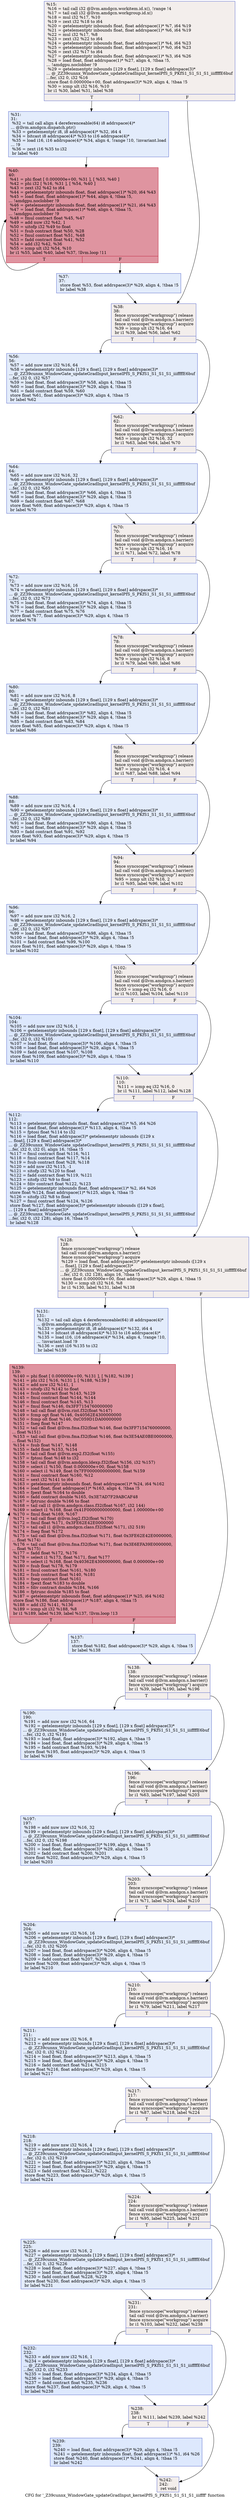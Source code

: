 digraph "CFG for '_Z39cunnx_WindowGate_updateGradInput_kernelPfS_S_PKfS1_S1_S1_S1_iiiffff' function" {
	label="CFG for '_Z39cunnx_WindowGate_updateGradInput_kernelPfS_S_PKfS1_S1_S1_S1_iiiffff' function";

	Node0x4b68a30 [shape=record,color="#3d50c3ff", style=filled, fillcolor="#e3d9d370",label="{%15:\l  %16 = tail call i32 @llvm.amdgcn.workitem.id.x(), !range !4\l  %17 = tail call i32 @llvm.amdgcn.workgroup.id.x()\l  %18 = mul i32 %17, %10\l  %19 = zext i32 %18 to i64\l  %20 = getelementptr inbounds float, float addrspace(1)* %7, i64 %19\l  %21 = getelementptr inbounds float, float addrspace(1)* %6, i64 %19\l  %22 = mul i32 %17, %8\l  %23 = zext i32 %22 to i64\l  %24 = getelementptr inbounds float, float addrspace(1)* %4, i64 %23\l  %25 = getelementptr inbounds float, float addrspace(1)* %0, i64 %23\l  %26 = zext i32 %17 to i64\l  %27 = getelementptr inbounds float, float addrspace(1)* %3, i64 %26\l  %28 = load float, float addrspace(1)* %27, align 4, !tbaa !5,\l... !amdgpu.noclobber !9\l  %29 = getelementptr inbounds [129 x float], [129 x float] addrspace(3)*\l... @_ZZ39cunnx_WindowGate_updateGradInput_kernelPfS_S_PKfS1_S1_S1_S1_iiiffffE6buf\l...fer, i32 0, i32 %16\l  store float 0.000000e+00, float addrspace(3)* %29, align 4, !tbaa !5\l  %30 = icmp ult i32 %16, %10\l  br i1 %30, label %31, label %38\l|{<s0>T|<s1>F}}"];
	Node0x4b68a30:s0 -> Node0x4b6c3b0;
	Node0x4b68a30:s1 -> Node0x4b6c440;
	Node0x4b6c3b0 [shape=record,color="#3d50c3ff", style=filled, fillcolor="#bfd3f670",label="{%31:\l31:                                               \l  %32 = tail call align 4 dereferenceable(64) i8 addrspace(4)*\l... @llvm.amdgcn.dispatch.ptr()\l  %33 = getelementptr i8, i8 addrspace(4)* %32, i64 4\l  %34 = bitcast i8 addrspace(4)* %33 to i16 addrspace(4)*\l  %35 = load i16, i16 addrspace(4)* %34, align 4, !range !10, !invariant.load\l... !9\l  %36 = zext i16 %35 to i32\l  br label %40\l}"];
	Node0x4b6c3b0 -> Node0x4b6d240;
	Node0x4b6d340 [shape=record,color="#3d50c3ff", style=filled, fillcolor="#bfd3f670",label="{%37:\l37:                                               \l  store float %53, float addrspace(3)* %29, align 4, !tbaa !5\l  br label %38\l}"];
	Node0x4b6d340 -> Node0x4b6c440;
	Node0x4b6c440 [shape=record,color="#3d50c3ff", style=filled, fillcolor="#e3d9d370",label="{%38:\l38:                                               \l  fence syncscope(\"workgroup\") release\l  tail call void @llvm.amdgcn.s.barrier()\l  fence syncscope(\"workgroup\") acquire\l  %39 = icmp ult i32 %16, 64\l  br i1 %39, label %56, label %62\l|{<s0>T|<s1>F}}"];
	Node0x4b6c440:s0 -> Node0x4b6d860;
	Node0x4b6c440:s1 -> Node0x4b6d8f0;
	Node0x4b6d240 [shape=record,color="#b70d28ff", style=filled, fillcolor="#b70d2870",label="{%40:\l40:                                               \l  %41 = phi float [ 0.000000e+00, %31 ], [ %53, %40 ]\l  %42 = phi i32 [ %16, %31 ], [ %54, %40 ]\l  %43 = zext i32 %42 to i64\l  %44 = getelementptr inbounds float, float addrspace(1)* %20, i64 %43\l  %45 = load float, float addrspace(1)* %44, align 4, !tbaa !5,\l... !amdgpu.noclobber !9\l  %46 = getelementptr inbounds float, float addrspace(1)* %21, i64 %43\l  %47 = load float, float addrspace(1)* %46, align 4, !tbaa !5,\l... !amdgpu.noclobber !9\l  %48 = fmul contract float %45, %47\l  %49 = add nuw i32 %42, 1\l  %50 = uitofp i32 %49 to float\l  %51 = fsub contract float %50, %28\l  %52 = fmul contract float %51, %48\l  %53 = fadd contract float %41, %52\l  %54 = add i32 %42, %36\l  %55 = icmp ult i32 %54, %10\l  br i1 %55, label %40, label %37, !llvm.loop !11\l|{<s0>T|<s1>F}}"];
	Node0x4b6d240:s0 -> Node0x4b6d240;
	Node0x4b6d240:s1 -> Node0x4b6d340;
	Node0x4b6d860 [shape=record,color="#3d50c3ff", style=filled, fillcolor="#bfd3f670",label="{%56:\l56:                                               \l  %57 = add nuw nsw i32 %16, 64\l  %58 = getelementptr inbounds [129 x float], [129 x float] addrspace(3)*\l... @_ZZ39cunnx_WindowGate_updateGradInput_kernelPfS_S_PKfS1_S1_S1_S1_iiiffffE6buf\l...fer, i32 0, i32 %57\l  %59 = load float, float addrspace(3)* %58, align 4, !tbaa !5\l  %60 = load float, float addrspace(3)* %29, align 4, !tbaa !5\l  %61 = fadd contract float %59, %60\l  store float %61, float addrspace(3)* %29, align 4, !tbaa !5\l  br label %62\l}"];
	Node0x4b6d860 -> Node0x4b6d8f0;
	Node0x4b6d8f0 [shape=record,color="#3d50c3ff", style=filled, fillcolor="#e3d9d370",label="{%62:\l62:                                               \l  fence syncscope(\"workgroup\") release\l  tail call void @llvm.amdgcn.s.barrier()\l  fence syncscope(\"workgroup\") acquire\l  %63 = icmp ult i32 %16, 32\l  br i1 %63, label %64, label %70\l|{<s0>T|<s1>F}}"];
	Node0x4b6d8f0:s0 -> Node0x4b6eb50;
	Node0x4b6d8f0:s1 -> Node0x4b6eba0;
	Node0x4b6eb50 [shape=record,color="#3d50c3ff", style=filled, fillcolor="#bfd3f670",label="{%64:\l64:                                               \l  %65 = add nuw nsw i32 %16, 32\l  %66 = getelementptr inbounds [129 x float], [129 x float] addrspace(3)*\l... @_ZZ39cunnx_WindowGate_updateGradInput_kernelPfS_S_PKfS1_S1_S1_S1_iiiffffE6buf\l...fer, i32 0, i32 %65\l  %67 = load float, float addrspace(3)* %66, align 4, !tbaa !5\l  %68 = load float, float addrspace(3)* %29, align 4, !tbaa !5\l  %69 = fadd contract float %67, %68\l  store float %69, float addrspace(3)* %29, align 4, !tbaa !5\l  br label %70\l}"];
	Node0x4b6eb50 -> Node0x4b6eba0;
	Node0x4b6eba0 [shape=record,color="#3d50c3ff", style=filled, fillcolor="#e3d9d370",label="{%70:\l70:                                               \l  fence syncscope(\"workgroup\") release\l  tail call void @llvm.amdgcn.s.barrier()\l  fence syncscope(\"workgroup\") acquire\l  %71 = icmp ult i32 %16, 16\l  br i1 %71, label %72, label %78\l|{<s0>T|<s1>F}}"];
	Node0x4b6eba0:s0 -> Node0x4b6f4a0;
	Node0x4b6eba0:s1 -> Node0x4b6f4f0;
	Node0x4b6f4a0 [shape=record,color="#3d50c3ff", style=filled, fillcolor="#bfd3f670",label="{%72:\l72:                                               \l  %73 = add nuw nsw i32 %16, 16\l  %74 = getelementptr inbounds [129 x float], [129 x float] addrspace(3)*\l... @_ZZ39cunnx_WindowGate_updateGradInput_kernelPfS_S_PKfS1_S1_S1_S1_iiiffffE6buf\l...fer, i32 0, i32 %73\l  %75 = load float, float addrspace(3)* %74, align 4, !tbaa !5\l  %76 = load float, float addrspace(3)* %29, align 4, !tbaa !5\l  %77 = fadd contract float %75, %76\l  store float %77, float addrspace(3)* %29, align 4, !tbaa !5\l  br label %78\l}"];
	Node0x4b6f4a0 -> Node0x4b6f4f0;
	Node0x4b6f4f0 [shape=record,color="#3d50c3ff", style=filled, fillcolor="#e3d9d370",label="{%78:\l78:                                               \l  fence syncscope(\"workgroup\") release\l  tail call void @llvm.amdgcn.s.barrier()\l  fence syncscope(\"workgroup\") acquire\l  %79 = icmp ult i32 %16, 8\l  br i1 %79, label %80, label %86\l|{<s0>T|<s1>F}}"];
	Node0x4b6f4f0:s0 -> Node0x4b6fbb0;
	Node0x4b6f4f0:s1 -> Node0x4b6fc00;
	Node0x4b6fbb0 [shape=record,color="#3d50c3ff", style=filled, fillcolor="#bfd3f670",label="{%80:\l80:                                               \l  %81 = add nuw nsw i32 %16, 8\l  %82 = getelementptr inbounds [129 x float], [129 x float] addrspace(3)*\l... @_ZZ39cunnx_WindowGate_updateGradInput_kernelPfS_S_PKfS1_S1_S1_S1_iiiffffE6buf\l...fer, i32 0, i32 %81\l  %83 = load float, float addrspace(3)* %82, align 4, !tbaa !5\l  %84 = load float, float addrspace(3)* %29, align 4, !tbaa !5\l  %85 = fadd contract float %83, %84\l  store float %85, float addrspace(3)* %29, align 4, !tbaa !5\l  br label %86\l}"];
	Node0x4b6fbb0 -> Node0x4b6fc00;
	Node0x4b6fc00 [shape=record,color="#3d50c3ff", style=filled, fillcolor="#e3d9d370",label="{%86:\l86:                                               \l  fence syncscope(\"workgroup\") release\l  tail call void @llvm.amdgcn.s.barrier()\l  fence syncscope(\"workgroup\") acquire\l  %87 = icmp ult i32 %16, 4\l  br i1 %87, label %88, label %94\l|{<s0>T|<s1>F}}"];
	Node0x4b6fc00:s0 -> Node0x4b702f0;
	Node0x4b6fc00:s1 -> Node0x4b70340;
	Node0x4b702f0 [shape=record,color="#3d50c3ff", style=filled, fillcolor="#bfd3f670",label="{%88:\l88:                                               \l  %89 = add nuw nsw i32 %16, 4\l  %90 = getelementptr inbounds [129 x float], [129 x float] addrspace(3)*\l... @_ZZ39cunnx_WindowGate_updateGradInput_kernelPfS_S_PKfS1_S1_S1_S1_iiiffffE6buf\l...fer, i32 0, i32 %89\l  %91 = load float, float addrspace(3)* %90, align 4, !tbaa !5\l  %92 = load float, float addrspace(3)* %29, align 4, !tbaa !5\l  %93 = fadd contract float %91, %92\l  store float %93, float addrspace(3)* %29, align 4, !tbaa !5\l  br label %94\l}"];
	Node0x4b702f0 -> Node0x4b70340;
	Node0x4b70340 [shape=record,color="#3d50c3ff", style=filled, fillcolor="#e3d9d370",label="{%94:\l94:                                               \l  fence syncscope(\"workgroup\") release\l  tail call void @llvm.amdgcn.s.barrier()\l  fence syncscope(\"workgroup\") acquire\l  %95 = icmp ult i32 %16, 2\l  br i1 %95, label %96, label %102\l|{<s0>T|<s1>F}}"];
	Node0x4b70340:s0 -> Node0x4b70a30;
	Node0x4b70340:s1 -> Node0x4b70a80;
	Node0x4b70a30 [shape=record,color="#3d50c3ff", style=filled, fillcolor="#bfd3f670",label="{%96:\l96:                                               \l  %97 = add nuw nsw i32 %16, 2\l  %98 = getelementptr inbounds [129 x float], [129 x float] addrspace(3)*\l... @_ZZ39cunnx_WindowGate_updateGradInput_kernelPfS_S_PKfS1_S1_S1_S1_iiiffffE6buf\l...fer, i32 0, i32 %97\l  %99 = load float, float addrspace(3)* %98, align 4, !tbaa !5\l  %100 = load float, float addrspace(3)* %29, align 4, !tbaa !5\l  %101 = fadd contract float %99, %100\l  store float %101, float addrspace(3)* %29, align 4, !tbaa !5\l  br label %102\l}"];
	Node0x4b70a30 -> Node0x4b70a80;
	Node0x4b70a80 [shape=record,color="#3d50c3ff", style=filled, fillcolor="#e3d9d370",label="{%102:\l102:                                              \l  fence syncscope(\"workgroup\") release\l  tail call void @llvm.amdgcn.s.barrier()\l  fence syncscope(\"workgroup\") acquire\l  %103 = icmp eq i32 %16, 0\l  br i1 %103, label %104, label %110\l|{<s0>T|<s1>F}}"];
	Node0x4b70a80:s0 -> Node0x4b71170;
	Node0x4b70a80:s1 -> Node0x4b711c0;
	Node0x4b71170 [shape=record,color="#3d50c3ff", style=filled, fillcolor="#b2ccfb70",label="{%104:\l104:                                              \l  %105 = add nuw nsw i32 %16, 1\l  %106 = getelementptr inbounds [129 x float], [129 x float] addrspace(3)*\l... @_ZZ39cunnx_WindowGate_updateGradInput_kernelPfS_S_PKfS1_S1_S1_S1_iiiffffE6buf\l...fer, i32 0, i32 %105\l  %107 = load float, float addrspace(3)* %106, align 4, !tbaa !5\l  %108 = load float, float addrspace(3)* %29, align 4, !tbaa !5\l  %109 = fadd contract float %107, %108\l  store float %109, float addrspace(3)* %29, align 4, !tbaa !5\l  br label %110\l}"];
	Node0x4b71170 -> Node0x4b711c0;
	Node0x4b711c0 [shape=record,color="#3d50c3ff", style=filled, fillcolor="#e3d9d370",label="{%110:\l110:                                              \l  %111 = icmp eq i32 %16, 0\l  br i1 %111, label %112, label %128\l|{<s0>T|<s1>F}}"];
	Node0x4b711c0:s0 -> Node0x4b71790;
	Node0x4b711c0:s1 -> Node0x4b717e0;
	Node0x4b71790 [shape=record,color="#3d50c3ff", style=filled, fillcolor="#b2ccfb70",label="{%112:\l112:                                              \l  %113 = getelementptr inbounds float, float addrspace(1)* %5, i64 %26\l  %114 = load float, float addrspace(1)* %113, align 4, !tbaa !5\l  %115 = fptosi float %114 to i32\l  %116 = load float, float addrspace(3)* getelementptr inbounds ([129 x\l... float], [129 x float] addrspace(3)*\l... @_ZZ39cunnx_WindowGate_updateGradInput_kernelPfS_S_PKfS1_S1_S1_S1_iiiffffE6buf\l...fer, i32 0, i32 0), align 16, !tbaa !5\l  %117 = fmul contract float %116, %11\l  %118 = fmul contract float %117, %14\l  %119 = fsub contract float %28, %118\l  %120 = add nsw i32 %115, -1\l  %121 = sitofp i32 %120 to float\l  %122 = fadd contract float %119, %121\l  %123 = sitofp i32 %9 to float\l  %124 = fdiv contract float %122, %123\l  %125 = getelementptr inbounds float, float addrspace(1)* %2, i64 %26\l  store float %124, float addrspace(1)* %125, align 4, !tbaa !5\l  %126 = sitofp i32 %8 to float\l  %127 = fmul contract float %124, %126\l  store float %127, float addrspace(3)* getelementptr inbounds ([129 x float],\l... [129 x float] addrspace(3)*\l... @_ZZ39cunnx_WindowGate_updateGradInput_kernelPfS_S_PKfS1_S1_S1_S1_iiiffffE6buf\l...fer, i32 0, i32 128), align 16, !tbaa !5\l  br label %128\l}"];
	Node0x4b71790 -> Node0x4b717e0;
	Node0x4b717e0 [shape=record,color="#3d50c3ff", style=filled, fillcolor="#e3d9d370",label="{%128:\l128:                                              \l  fence syncscope(\"workgroup\") release\l  tail call void @llvm.amdgcn.s.barrier()\l  fence syncscope(\"workgroup\") acquire\l  %129 = load float, float addrspace(3)* getelementptr inbounds ([129 x\l... float], [129 x float] addrspace(3)*\l... @_ZZ39cunnx_WindowGate_updateGradInput_kernelPfS_S_PKfS1_S1_S1_S1_iiiffffE6buf\l...fer, i32 0, i32 128), align 16, !tbaa !5\l  store float 0.000000e+00, float addrspace(3)* %29, align 4, !tbaa !5\l  %130 = icmp slt i32 %16, %8\l  br i1 %130, label %131, label %138\l|{<s0>T|<s1>F}}"];
	Node0x4b717e0:s0 -> Node0x4b6efd0;
	Node0x4b717e0:s1 -> Node0x4b6f020;
	Node0x4b6efd0 [shape=record,color="#3d50c3ff", style=filled, fillcolor="#bfd3f670",label="{%131:\l131:                                              \l  %132 = tail call align 4 dereferenceable(64) i8 addrspace(4)*\l... @llvm.amdgcn.dispatch.ptr()\l  %133 = getelementptr i8, i8 addrspace(4)* %132, i64 4\l  %134 = bitcast i8 addrspace(4)* %133 to i16 addrspace(4)*\l  %135 = load i16, i16 addrspace(4)* %134, align 4, !range !10,\l... !invariant.load !9\l  %136 = zext i16 %135 to i32\l  br label %139\l}"];
	Node0x4b6efd0 -> Node0x4b736e0;
	Node0x4b737a0 [shape=record,color="#3d50c3ff", style=filled, fillcolor="#bfd3f670",label="{%137:\l137:                                              \l  store float %182, float addrspace(3)* %29, align 4, !tbaa !5\l  br label %138\l}"];
	Node0x4b737a0 -> Node0x4b6f020;
	Node0x4b6f020 [shape=record,color="#3d50c3ff", style=filled, fillcolor="#e3d9d370",label="{%138:\l138:                                              \l  fence syncscope(\"workgroup\") release\l  tail call void @llvm.amdgcn.s.barrier()\l  fence syncscope(\"workgroup\") acquire\l  br i1 %39, label %190, label %196\l|{<s0>T|<s1>F}}"];
	Node0x4b6f020:s0 -> Node0x4b73a60;
	Node0x4b6f020:s1 -> Node0x4b73ab0;
	Node0x4b736e0 [shape=record,color="#b70d28ff", style=filled, fillcolor="#b70d2870",label="{%139:\l139:                                              \l  %140 = phi float [ 0.000000e+00, %131 ], [ %182, %139 ]\l  %141 = phi i32 [ %16, %131 ], [ %188, %139 ]\l  %142 = add nsw i32 %141, 1\l  %143 = sitofp i32 %142 to float\l  %144 = fsub contract float %143, %129\l  %145 = fmul contract float %144, %144\l  %146 = fmul contract float %145, %13\l  %147 = fmul float %146, 0x3FF7154760000000\l  %148 = tail call float @llvm.rint.f32(float %147)\l  %149 = fcmp ogt float %146, 0x40562E4300000000\l  %150 = fcmp olt float %146, 0xC059D1DA00000000\l  %151 = fneg float %147\l  %152 = tail call float @llvm.fma.f32(float %146, float 0x3FF7154760000000,\l... float %151)\l  %153 = tail call float @llvm.fma.f32(float %146, float 0x3E54AE0BE0000000,\l... float %152)\l  %154 = fsub float %147, %148\l  %155 = fadd float %153, %154\l  %156 = tail call float @llvm.exp2.f32(float %155)\l  %157 = fptosi float %148 to i32\l  %158 = tail call float @llvm.amdgcn.ldexp.f32(float %156, i32 %157)\l  %159 = select i1 %150, float 0.000000e+00, float %158\l  %160 = select i1 %149, float 0x7FF0000000000000, float %159\l  %161 = fmul contract float %160, %12\l  %162 = sext i32 %141 to i64\l  %163 = getelementptr inbounds float, float addrspace(1)* %24, i64 %162\l  %164 = load float, float addrspace(1)* %163, align 4, !tbaa !5\l  %165 = fpext float %164 to double\l  %166 = fadd contract double %165, 0x3E7AD7F29ABCAF48\l  %167 = fptrunc double %166 to float\l  %168 = tail call i1 @llvm.amdgcn.class.f32(float %167, i32 144)\l  %169 = select i1 %168, float 0x41F0000000000000, float 1.000000e+00\l  %170 = fmul float %169, %167\l  %171 = tail call float @llvm.log2.f32(float %170)\l  %172 = fmul float %171, 0x3FE62E42E0000000\l  %173 = tail call i1 @llvm.amdgcn.class.f32(float %171, i32 519)\l  %174 = fneg float %172\l  %175 = tail call float @llvm.fma.f32(float %171, float 0x3FE62E42E0000000,\l... float %174)\l  %176 = tail call float @llvm.fma.f32(float %171, float 0x3E6EFA39E0000000,\l... float %175)\l  %177 = fadd float %172, %176\l  %178 = select i1 %173, float %171, float %177\l  %179 = select i1 %168, float 0x40362E4300000000, float 0.000000e+00\l  %180 = fsub float %178, %179\l  %181 = fmul contract float %161, %180\l  %182 = fsub contract float %140, %181\l  %183 = fneg contract float %161\l  %184 = fpext float %183 to double\l  %185 = fdiv contract double %184, %166\l  %186 = fptrunc double %185 to float\l  %187 = getelementptr inbounds float, float addrspace(1)* %25, i64 %162\l  store float %186, float addrspace(1)* %187, align 4, !tbaa !5\l  %188 = add i32 %141, %136\l  %189 = icmp slt i32 %188, %8\l  br i1 %189, label %139, label %137, !llvm.loop !13\l|{<s0>T|<s1>F}}"];
	Node0x4b736e0:s0 -> Node0x4b736e0;
	Node0x4b736e0:s1 -> Node0x4b737a0;
	Node0x4b73a60 [shape=record,color="#3d50c3ff", style=filled, fillcolor="#bfd3f670",label="{%190:\l190:                                              \l  %191 = add nuw nsw i32 %16, 64\l  %192 = getelementptr inbounds [129 x float], [129 x float] addrspace(3)*\l... @_ZZ39cunnx_WindowGate_updateGradInput_kernelPfS_S_PKfS1_S1_S1_S1_iiiffffE6buf\l...fer, i32 0, i32 %191\l  %193 = load float, float addrspace(3)* %192, align 4, !tbaa !5\l  %194 = load float, float addrspace(3)* %29, align 4, !tbaa !5\l  %195 = fadd contract float %193, %194\l  store float %195, float addrspace(3)* %29, align 4, !tbaa !5\l  br label %196\l}"];
	Node0x4b73a60 -> Node0x4b73ab0;
	Node0x4b73ab0 [shape=record,color="#3d50c3ff", style=filled, fillcolor="#e3d9d370",label="{%196:\l196:                                              \l  fence syncscope(\"workgroup\") release\l  tail call void @llvm.amdgcn.s.barrier()\l  fence syncscope(\"workgroup\") acquire\l  br i1 %63, label %197, label %203\l|{<s0>T|<s1>F}}"];
	Node0x4b73ab0:s0 -> Node0x4b76ef0;
	Node0x4b73ab0:s1 -> Node0x4b76f40;
	Node0x4b76ef0 [shape=record,color="#3d50c3ff", style=filled, fillcolor="#bfd3f670",label="{%197:\l197:                                              \l  %198 = add nuw nsw i32 %16, 32\l  %199 = getelementptr inbounds [129 x float], [129 x float] addrspace(3)*\l... @_ZZ39cunnx_WindowGate_updateGradInput_kernelPfS_S_PKfS1_S1_S1_S1_iiiffffE6buf\l...fer, i32 0, i32 %198\l  %200 = load float, float addrspace(3)* %199, align 4, !tbaa !5\l  %201 = load float, float addrspace(3)* %29, align 4, !tbaa !5\l  %202 = fadd contract float %200, %201\l  store float %202, float addrspace(3)* %29, align 4, !tbaa !5\l  br label %203\l}"];
	Node0x4b76ef0 -> Node0x4b76f40;
	Node0x4b76f40 [shape=record,color="#3d50c3ff", style=filled, fillcolor="#e3d9d370",label="{%203:\l203:                                              \l  fence syncscope(\"workgroup\") release\l  tail call void @llvm.amdgcn.s.barrier()\l  fence syncscope(\"workgroup\") acquire\l  br i1 %71, label %204, label %210\l|{<s0>T|<s1>F}}"];
	Node0x4b76f40:s0 -> Node0x4b77570;
	Node0x4b76f40:s1 -> Node0x4b775c0;
	Node0x4b77570 [shape=record,color="#3d50c3ff", style=filled, fillcolor="#bfd3f670",label="{%204:\l204:                                              \l  %205 = add nuw nsw i32 %16, 16\l  %206 = getelementptr inbounds [129 x float], [129 x float] addrspace(3)*\l... @_ZZ39cunnx_WindowGate_updateGradInput_kernelPfS_S_PKfS1_S1_S1_S1_iiiffffE6buf\l...fer, i32 0, i32 %205\l  %207 = load float, float addrspace(3)* %206, align 4, !tbaa !5\l  %208 = load float, float addrspace(3)* %29, align 4, !tbaa !5\l  %209 = fadd contract float %207, %208\l  store float %209, float addrspace(3)* %29, align 4, !tbaa !5\l  br label %210\l}"];
	Node0x4b77570 -> Node0x4b775c0;
	Node0x4b775c0 [shape=record,color="#3d50c3ff", style=filled, fillcolor="#e3d9d370",label="{%210:\l210:                                              \l  fence syncscope(\"workgroup\") release\l  tail call void @llvm.amdgcn.s.barrier()\l  fence syncscope(\"workgroup\") acquire\l  br i1 %79, label %211, label %217\l|{<s0>T|<s1>F}}"];
	Node0x4b775c0:s0 -> Node0x4b69870;
	Node0x4b775c0:s1 -> Node0x4b698c0;
	Node0x4b69870 [shape=record,color="#3d50c3ff", style=filled, fillcolor="#bfd3f670",label="{%211:\l211:                                              \l  %212 = add nuw nsw i32 %16, 8\l  %213 = getelementptr inbounds [129 x float], [129 x float] addrspace(3)*\l... @_ZZ39cunnx_WindowGate_updateGradInput_kernelPfS_S_PKfS1_S1_S1_S1_iiiffffE6buf\l...fer, i32 0, i32 %212\l  %214 = load float, float addrspace(3)* %213, align 4, !tbaa !5\l  %215 = load float, float addrspace(3)* %29, align 4, !tbaa !5\l  %216 = fadd contract float %214, %215\l  store float %216, float addrspace(3)* %29, align 4, !tbaa !5\l  br label %217\l}"];
	Node0x4b69870 -> Node0x4b698c0;
	Node0x4b698c0 [shape=record,color="#3d50c3ff", style=filled, fillcolor="#e3d9d370",label="{%217:\l217:                                              \l  fence syncscope(\"workgroup\") release\l  tail call void @llvm.amdgcn.s.barrier()\l  fence syncscope(\"workgroup\") acquire\l  br i1 %87, label %218, label %224\l|{<s0>T|<s1>F}}"];
	Node0x4b698c0:s0 -> Node0x4b69f00;
	Node0x4b698c0:s1 -> Node0x4b69f50;
	Node0x4b69f00 [shape=record,color="#3d50c3ff", style=filled, fillcolor="#bfd3f670",label="{%218:\l218:                                              \l  %219 = add nuw nsw i32 %16, 4\l  %220 = getelementptr inbounds [129 x float], [129 x float] addrspace(3)*\l... @_ZZ39cunnx_WindowGate_updateGradInput_kernelPfS_S_PKfS1_S1_S1_S1_iiiffffE6buf\l...fer, i32 0, i32 %219\l  %221 = load float, float addrspace(3)* %220, align 4, !tbaa !5\l  %222 = load float, float addrspace(3)* %29, align 4, !tbaa !5\l  %223 = fadd contract float %221, %222\l  store float %223, float addrspace(3)* %29, align 4, !tbaa !5\l  br label %224\l}"];
	Node0x4b69f00 -> Node0x4b69f50;
	Node0x4b69f50 [shape=record,color="#3d50c3ff", style=filled, fillcolor="#e3d9d370",label="{%224:\l224:                                              \l  fence syncscope(\"workgroup\") release\l  tail call void @llvm.amdgcn.s.barrier()\l  fence syncscope(\"workgroup\") acquire\l  br i1 %95, label %225, label %231\l|{<s0>T|<s1>F}}"];
	Node0x4b69f50:s0 -> Node0x4b69fa0;
	Node0x4b69f50:s1 -> Node0x4b79990;
	Node0x4b69fa0 [shape=record,color="#3d50c3ff", style=filled, fillcolor="#bfd3f670",label="{%225:\l225:                                              \l  %226 = add nuw nsw i32 %16, 2\l  %227 = getelementptr inbounds [129 x float], [129 x float] addrspace(3)*\l... @_ZZ39cunnx_WindowGate_updateGradInput_kernelPfS_S_PKfS1_S1_S1_S1_iiiffffE6buf\l...fer, i32 0, i32 %226\l  %228 = load float, float addrspace(3)* %227, align 4, !tbaa !5\l  %229 = load float, float addrspace(3)* %29, align 4, !tbaa !5\l  %230 = fadd contract float %228, %229\l  store float %230, float addrspace(3)* %29, align 4, !tbaa !5\l  br label %231\l}"];
	Node0x4b69fa0 -> Node0x4b79990;
	Node0x4b79990 [shape=record,color="#3d50c3ff", style=filled, fillcolor="#e3d9d370",label="{%231:\l231:                                              \l  fence syncscope(\"workgroup\") release\l  tail call void @llvm.amdgcn.s.barrier()\l  fence syncscope(\"workgroup\") acquire\l  br i1 %103, label %232, label %238\l|{<s0>T|<s1>F}}"];
	Node0x4b79990:s0 -> Node0x4b79fc0;
	Node0x4b79990:s1 -> Node0x4b7a010;
	Node0x4b79fc0 [shape=record,color="#3d50c3ff", style=filled, fillcolor="#b2ccfb70",label="{%232:\l232:                                              \l  %233 = add nuw nsw i32 %16, 1\l  %234 = getelementptr inbounds [129 x float], [129 x float] addrspace(3)*\l... @_ZZ39cunnx_WindowGate_updateGradInput_kernelPfS_S_PKfS1_S1_S1_S1_iiiffffE6buf\l...fer, i32 0, i32 %233\l  %235 = load float, float addrspace(3)* %234, align 4, !tbaa !5\l  %236 = load float, float addrspace(3)* %29, align 4, !tbaa !5\l  %237 = fadd contract float %235, %236\l  store float %237, float addrspace(3)* %29, align 4, !tbaa !5\l  br label %238\l}"];
	Node0x4b79fc0 -> Node0x4b7a010;
	Node0x4b7a010 [shape=record,color="#3d50c3ff", style=filled, fillcolor="#e3d9d370",label="{%238:\l238:                                              \l  br i1 %111, label %239, label %242\l|{<s0>T|<s1>F}}"];
	Node0x4b7a010:s0 -> Node0x4b7a550;
	Node0x4b7a010:s1 -> Node0x4b7a5a0;
	Node0x4b7a550 [shape=record,color="#3d50c3ff", style=filled, fillcolor="#b2ccfb70",label="{%239:\l239:                                              \l  %240 = load float, float addrspace(3)* %29, align 4, !tbaa !5\l  %241 = getelementptr inbounds float, float addrspace(1)* %1, i64 %26\l  store float %240, float addrspace(1)* %241, align 4, !tbaa !5\l  br label %242\l}"];
	Node0x4b7a550 -> Node0x4b7a5a0;
	Node0x4b7a5a0 [shape=record,color="#3d50c3ff", style=filled, fillcolor="#e3d9d370",label="{%242:\l242:                                              \l  ret void\l}"];
}
